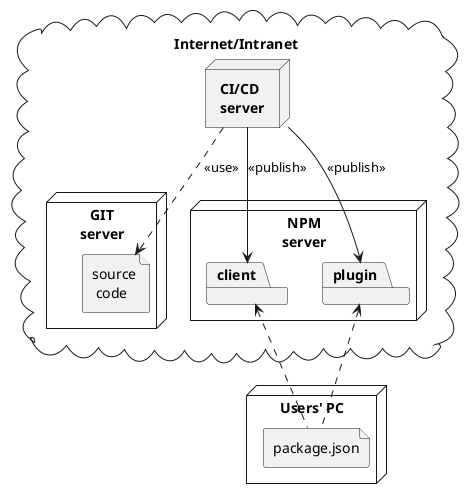 @startuml
cloud "Internet/Intranet" {
    node "GIT\nserver" {
        file "source \n code" as sources
    }
    node "<b>CI/CD</b>\n<b>server</b>" as ci {
    }
    node "NPM\nserver" {
        package client
        package plugin
    }
    ci ..> sources: <<use>>
    ci --> client: <<publish>>
    ci --> plugin: <<publish>>
}
node "Users' PC" as pc {
    file "package.json" as npm
}
client <.. npm
plugin <.. npm
@enduml